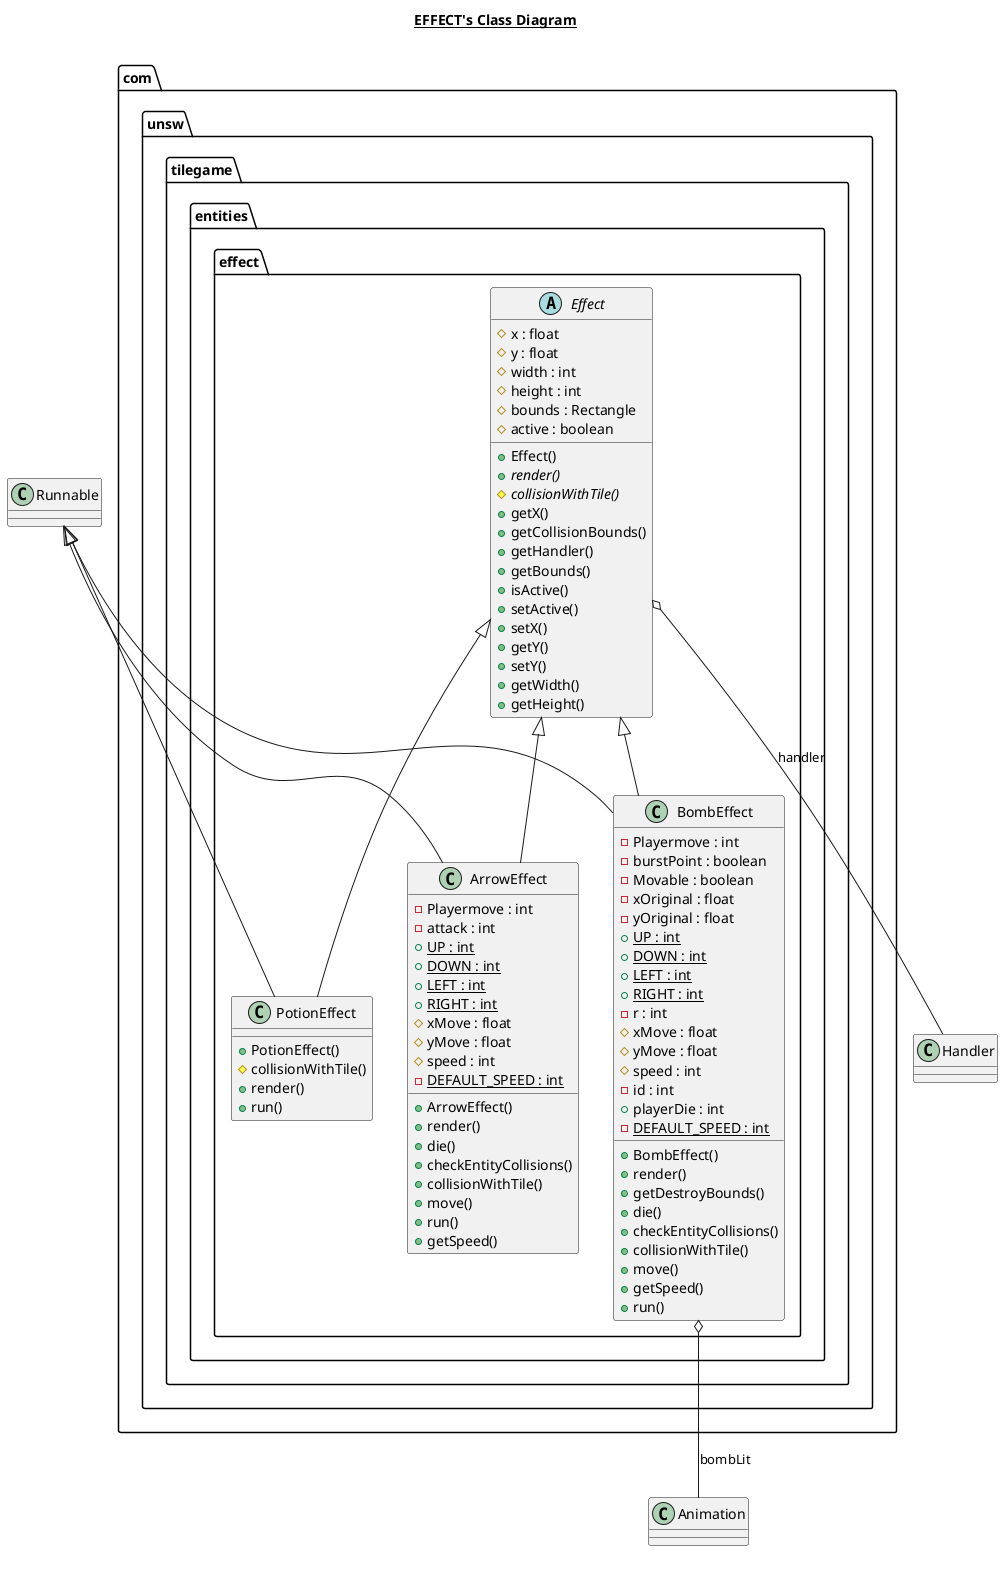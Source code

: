 @startuml

title __EFFECT's Class Diagram__\n

  package com.unsw.tilegame {
    package com.unsw.tilegame.entities {
      package com.unsw.tilegame.entities.effect {
        class ArrowEffect {
            - Playermove : int
            - attack : int
            {static} + UP : int
            {static} + DOWN : int
            {static} + LEFT : int
            {static} + RIGHT : int
            # xMove : float
            # yMove : float
            # speed : int
            {static} - DEFAULT_SPEED : int
            + ArrowEffect()
            + render()
            + die()
            + checkEntityCollisions()
            + collisionWithTile()
            + move()
            + run()
            + getSpeed()
        }
      }
    }
  }
  

  package com.unsw.tilegame {
    package com.unsw.tilegame.entities {
      package com.unsw.tilegame.entities.effect {
        class BombEffect {
            - Playermove : int
            - burstPoint : boolean
            - Movable : boolean
            - xOriginal : float
            - yOriginal : float
            {static} + UP : int
            {static} + DOWN : int
            {static} + LEFT : int
            {static} + RIGHT : int
            - r : int
            # xMove : float
            # yMove : float
            # speed : int
            - id : int
            + playerDie : int
            {static} - DEFAULT_SPEED : int
            + BombEffect()
            + render()
            + getDestroyBounds()
            + die()
            + checkEntityCollisions()
            + collisionWithTile()
            + move()
            + getSpeed()
            + run()
        }
      }
    }
  }
  

  package com.unsw.tilegame {
    package com.unsw.tilegame.entities {
      package com.unsw.tilegame.entities.effect {
        abstract class Effect {
            # x : float
            # y : float
            # width : int
            # height : int
            # bounds : Rectangle
            # active : boolean
            + Effect()
            {abstract} + render()
            {abstract} # collisionWithTile()
            + getX()
            + getCollisionBounds()
            + getHandler()
            + getBounds()
            + isActive()
            + setActive()
            + setX()
            + getY()
            + setY()
            + getWidth()
            + getHeight()
        }
      }
    }
  }
  

  package com.unsw.tilegame {
    package com.unsw.tilegame.entities {
      package com.unsw.tilegame.entities.effect {
        class PotionEffect {
            + PotionEffect()
            # collisionWithTile()
            + render()
            + run()
        }
      }
    }
  }
  

  ArrowEffect -up-|> Runnable
  ArrowEffect -up-|> Effect
  BombEffect -up-|> Runnable
  BombEffect -up-|> Effect
  BombEffect o-- Animation : bombLit
  Effect o-- Handler : handler
  PotionEffect -up-|> Runnable
  PotionEffect -up-|> Effect


right footer

endfooter

@enduml
